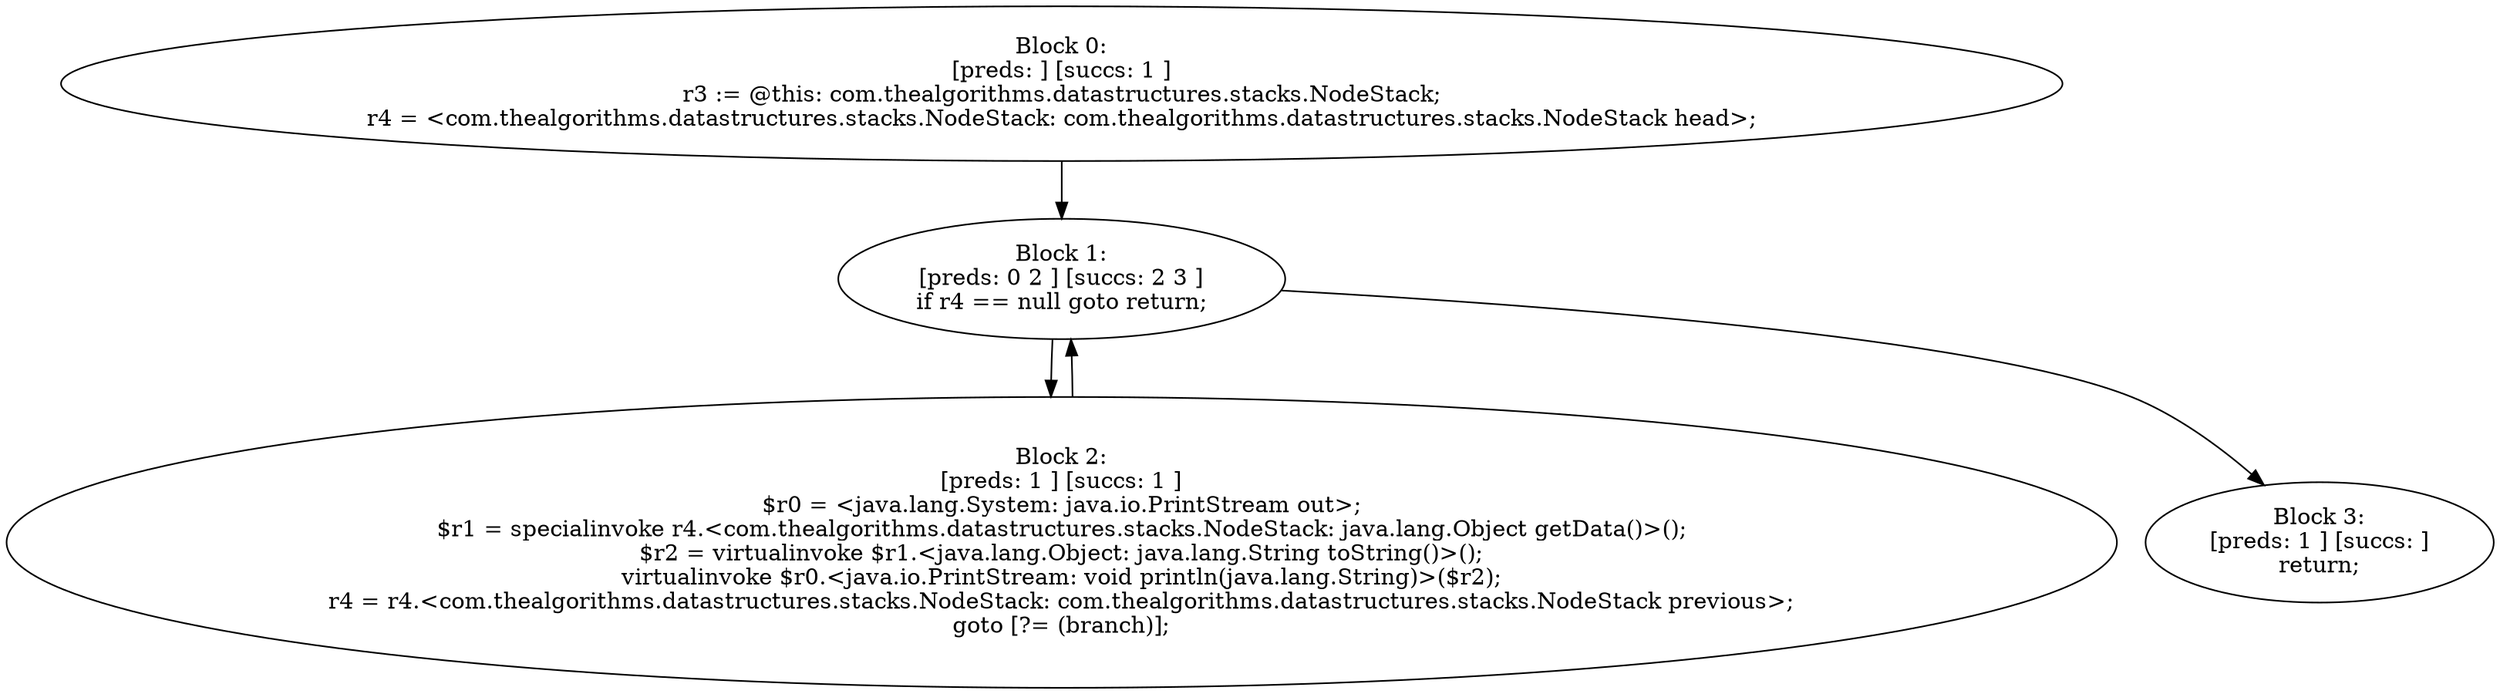 digraph "unitGraph" {
    "Block 0:
[preds: ] [succs: 1 ]
r3 := @this: com.thealgorithms.datastructures.stacks.NodeStack;
r4 = <com.thealgorithms.datastructures.stacks.NodeStack: com.thealgorithms.datastructures.stacks.NodeStack head>;
"
    "Block 1:
[preds: 0 2 ] [succs: 2 3 ]
if r4 == null goto return;
"
    "Block 2:
[preds: 1 ] [succs: 1 ]
$r0 = <java.lang.System: java.io.PrintStream out>;
$r1 = specialinvoke r4.<com.thealgorithms.datastructures.stacks.NodeStack: java.lang.Object getData()>();
$r2 = virtualinvoke $r1.<java.lang.Object: java.lang.String toString()>();
virtualinvoke $r0.<java.io.PrintStream: void println(java.lang.String)>($r2);
r4 = r4.<com.thealgorithms.datastructures.stacks.NodeStack: com.thealgorithms.datastructures.stacks.NodeStack previous>;
goto [?= (branch)];
"
    "Block 3:
[preds: 1 ] [succs: ]
return;
"
    "Block 0:
[preds: ] [succs: 1 ]
r3 := @this: com.thealgorithms.datastructures.stacks.NodeStack;
r4 = <com.thealgorithms.datastructures.stacks.NodeStack: com.thealgorithms.datastructures.stacks.NodeStack head>;
"->"Block 1:
[preds: 0 2 ] [succs: 2 3 ]
if r4 == null goto return;
";
    "Block 1:
[preds: 0 2 ] [succs: 2 3 ]
if r4 == null goto return;
"->"Block 2:
[preds: 1 ] [succs: 1 ]
$r0 = <java.lang.System: java.io.PrintStream out>;
$r1 = specialinvoke r4.<com.thealgorithms.datastructures.stacks.NodeStack: java.lang.Object getData()>();
$r2 = virtualinvoke $r1.<java.lang.Object: java.lang.String toString()>();
virtualinvoke $r0.<java.io.PrintStream: void println(java.lang.String)>($r2);
r4 = r4.<com.thealgorithms.datastructures.stacks.NodeStack: com.thealgorithms.datastructures.stacks.NodeStack previous>;
goto [?= (branch)];
";
    "Block 1:
[preds: 0 2 ] [succs: 2 3 ]
if r4 == null goto return;
"->"Block 3:
[preds: 1 ] [succs: ]
return;
";
    "Block 2:
[preds: 1 ] [succs: 1 ]
$r0 = <java.lang.System: java.io.PrintStream out>;
$r1 = specialinvoke r4.<com.thealgorithms.datastructures.stacks.NodeStack: java.lang.Object getData()>();
$r2 = virtualinvoke $r1.<java.lang.Object: java.lang.String toString()>();
virtualinvoke $r0.<java.io.PrintStream: void println(java.lang.String)>($r2);
r4 = r4.<com.thealgorithms.datastructures.stacks.NodeStack: com.thealgorithms.datastructures.stacks.NodeStack previous>;
goto [?= (branch)];
"->"Block 1:
[preds: 0 2 ] [succs: 2 3 ]
if r4 == null goto return;
";
}
